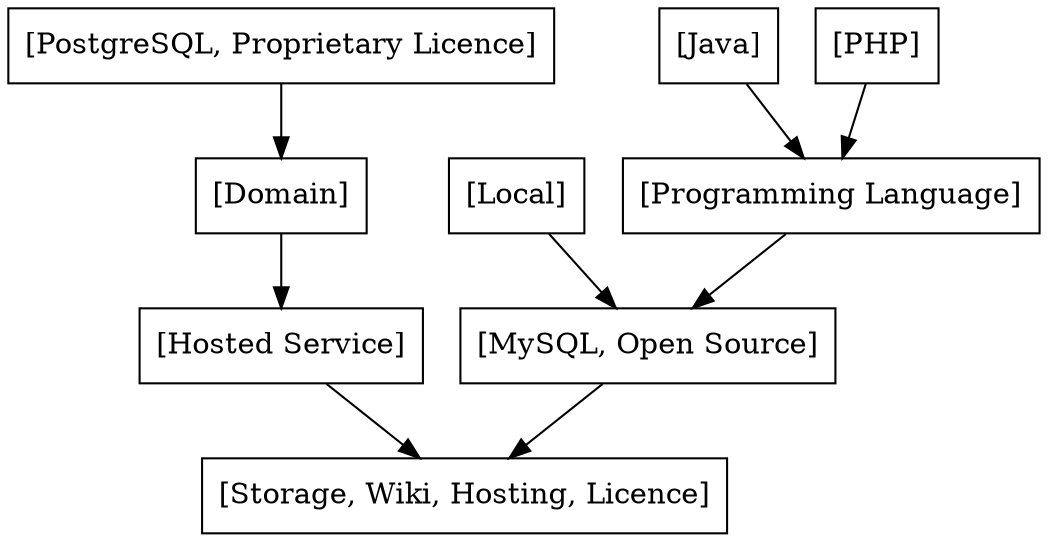digraph{
graph [rankdir=TB];
node [shape=box];
edge [arrowhead=normal];
0[label="[PostgreSQL, Proprietary Licence]",]
1[label="[MySQL, Open Source]",]
2[label="[Storage, Wiki, Hosting, Licence]",]
3[label="[Local]",]
4[label="[Domain]",]
5[label="[Programming Language]",]
6[label="[Java]",]
7[label="[PHP]",]
8[label="[Hosted Service]",]
0->4[label="",]
5->1[label="",]
3->1[label="",]
1->2[label="",]
8->2[label="",]
7->5[label="",]
6->5[label="",]
4->8[label="",]
}